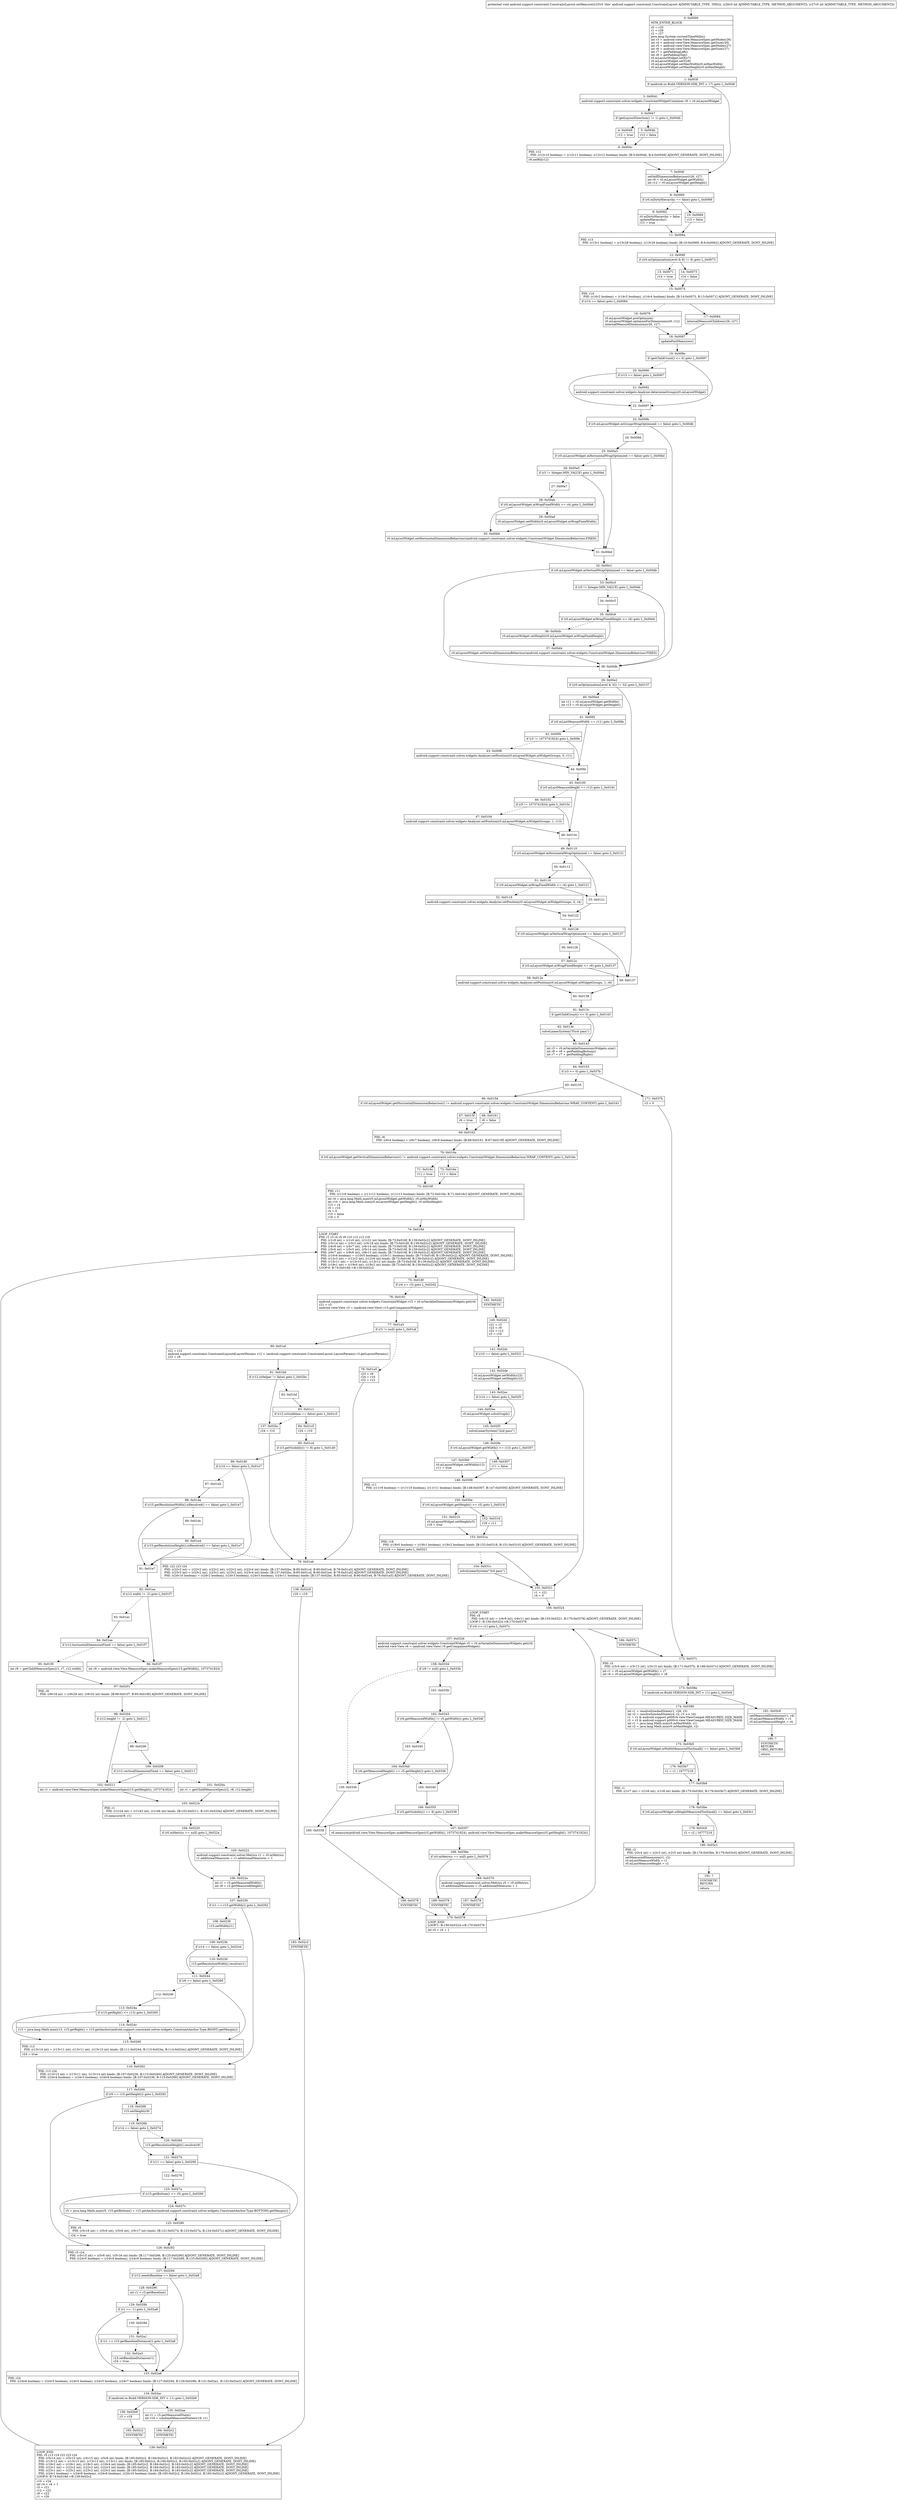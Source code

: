 digraph "CFG forandroid.support.constraint.ConstraintLayout.onMeasure(II)V" {
Node_0 [shape=record,label="{0\:\ 0x0000|MTH_ENTER_BLOCK\l|r0 = r25\lr1 = r26\lr2 = r27\ljava.lang.System.currentTimeMillis()\lint r3 = android.view.View.MeasureSpec.getMode(r26)\lint r4 = android.view.View.MeasureSpec.getSize(r26)\lint r5 = android.view.View.MeasureSpec.getMode(r27)\lint r6 = android.view.View.MeasureSpec.getSize(r27)\lint r7 = getPaddingLeft()\lint r8 = getPaddingTop()\lr0.mLayoutWidget.setX(r7)\lr0.mLayoutWidget.setY(r8)\lr0.mLayoutWidget.setMaxWidth(r0.mMaxWidth)\lr0.mLayoutWidget.setMaxHeight(r0.mMaxHeight)\l}"];
Node_1 [shape=record,label="{1\:\ 0x003f|if (android.os.Build.VERSION.SDK_INT \< 17) goto L_0x004f\l}"];
Node_2 [shape=record,label="{2\:\ 0x0041|android.support.constraint.solver.widgets.ConstraintWidgetContainer r9 = r0.mLayoutWidget\l}"];
Node_3 [shape=record,label="{3\:\ 0x0047|if (getLayoutDirection() != 1) goto L_0x004b\l}"];
Node_4 [shape=record,label="{4\:\ 0x0049|r12 = true\l}"];
Node_5 [shape=record,label="{5\:\ 0x004b|r12 = false\l}"];
Node_6 [shape=record,label="{6\:\ 0x004c|PHI: r12 \l  PHI: (r12v10 boolean) = (r12v11 boolean), (r12v12 boolean) binds: [B:5:0x004b, B:4:0x0049] A[DONT_GENERATE, DONT_INLINE]\l|r9.setRtl(r12)\l}"];
Node_7 [shape=record,label="{7\:\ 0x004f|setSelfDimensionBehaviour(r26, r27)\lint r9 = r0.mLayoutWidget.getWidth()\lint r12 = r0.mLayoutWidget.getHeight()\l}"];
Node_8 [shape=record,label="{8\:\ 0x0060|if (r0.mDirtyHierarchy == false) goto L_0x0069\l}"];
Node_9 [shape=record,label="{9\:\ 0x0062|r0.mDirtyHierarchy = false\lupdateHierarchy()\lr13 = true\l}"];
Node_10 [shape=record,label="{10\:\ 0x0069|r13 = false\l}"];
Node_11 [shape=record,label="{11\:\ 0x006a|PHI: r13 \l  PHI: (r13v1 boolean) = (r13v28 boolean), (r13v29 boolean) binds: [B:10:0x0069, B:9:0x0062] A[DONT_GENERATE, DONT_INLINE]\l}"];
Node_12 [shape=record,label="{12\:\ 0x006f|if ((r0.mOptimizationLevel & 8) != 8) goto L_0x0073\l}"];
Node_13 [shape=record,label="{13\:\ 0x0071|r14 = true\l}"];
Node_14 [shape=record,label="{14\:\ 0x0073|r14 = false\l}"];
Node_15 [shape=record,label="{15\:\ 0x0074|PHI: r14 \l  PHI: (r14v2 boolean) = (r14v3 boolean), (r14v4 boolean) binds: [B:14:0x0073, B:13:0x0071] A[DONT_GENERATE, DONT_INLINE]\l|if (r14 == false) goto L_0x0084\l}"];
Node_16 [shape=record,label="{16\:\ 0x0076|r0.mLayoutWidget.preOptimize()\lr0.mLayoutWidget.optimizeForDimensions(r9, r12)\linternalMeasureDimensions(r26, r27)\l}"];
Node_17 [shape=record,label="{17\:\ 0x0084|internalMeasureChildren(r26, r27)\l}"];
Node_18 [shape=record,label="{18\:\ 0x0087|updatePostMeasures()\l}"];
Node_19 [shape=record,label="{19\:\ 0x008e|if (getChildCount() \<= 0) goto L_0x0097\l}"];
Node_20 [shape=record,label="{20\:\ 0x0090|if (r13 == false) goto L_0x0097\l}"];
Node_21 [shape=record,label="{21\:\ 0x0092|android.support.constraint.solver.widgets.Analyzer.determineGroups(r0.mLayoutWidget)\l}"];
Node_22 [shape=record,label="{22\:\ 0x0097}"];
Node_23 [shape=record,label="{23\:\ 0x009b|if (r0.mLayoutWidget.mGroupsWrapOptimized == false) goto L_0x00db\l}"];
Node_24 [shape=record,label="{24\:\ 0x009d}"];
Node_25 [shape=record,label="{25\:\ 0x00a3|if (r0.mLayoutWidget.mHorizontalWrapOptimized == false) goto L_0x00bd\l}"];
Node_26 [shape=record,label="{26\:\ 0x00a5|if (r3 != Integer.MIN_VALUE) goto L_0x00bd\l}"];
Node_27 [shape=record,label="{27\:\ 0x00a7}"];
Node_28 [shape=record,label="{28\:\ 0x00ab|if (r0.mLayoutWidget.mWrapFixedWidth \>= r4) goto L_0x00b6\l}"];
Node_29 [shape=record,label="{29\:\ 0x00ad|r0.mLayoutWidget.setWidth(r0.mLayoutWidget.mWrapFixedWidth)\l}"];
Node_30 [shape=record,label="{30\:\ 0x00b6|r0.mLayoutWidget.setHorizontalDimensionBehaviour(android.support.constraint.solver.widgets.ConstraintWidget.DimensionBehaviour.FIXED)\l}"];
Node_31 [shape=record,label="{31\:\ 0x00bd}"];
Node_32 [shape=record,label="{32\:\ 0x00c1|if (r0.mLayoutWidget.mVerticalWrapOptimized == false) goto L_0x00db\l}"];
Node_33 [shape=record,label="{33\:\ 0x00c3|if (r5 != Integer.MIN_VALUE) goto L_0x00db\l}"];
Node_34 [shape=record,label="{34\:\ 0x00c5}"];
Node_35 [shape=record,label="{35\:\ 0x00c9|if (r0.mLayoutWidget.mWrapFixedHeight \>= r6) goto L_0x00d4\l}"];
Node_36 [shape=record,label="{36\:\ 0x00cb|r0.mLayoutWidget.setHeight(r0.mLayoutWidget.mWrapFixedHeight)\l}"];
Node_37 [shape=record,label="{37\:\ 0x00d4|r0.mLayoutWidget.setVerticalDimensionBehaviour(android.support.constraint.solver.widgets.ConstraintWidget.DimensionBehaviour.FIXED)\l}"];
Node_38 [shape=record,label="{38\:\ 0x00db}"];
Node_39 [shape=record,label="{39\:\ 0x00e2|if ((r0.mOptimizationLevel & 32) != 32) goto L_0x0137\l}"];
Node_40 [shape=record,label="{40\:\ 0x00e4|int r11 = r0.mLayoutWidget.getWidth()\lint r13 = r0.mLayoutWidget.getHeight()\l}"];
Node_41 [shape=record,label="{41\:\ 0x00f2|if (r0.mLastMeasureWidth == r11) goto L_0x00fe\l}"];
Node_42 [shape=record,label="{42\:\ 0x00f4|if (r3 != 1073741824) goto L_0x00fe\l}"];
Node_43 [shape=record,label="{43\:\ 0x00f6|android.support.constraint.solver.widgets.Analyzer.setPosition(r0.mLayoutWidget.mWidgetGroups, 0, r11)\l}"];
Node_44 [shape=record,label="{44\:\ 0x00fe}"];
Node_45 [shape=record,label="{45\:\ 0x0100|if (r0.mLastMeasureHeight == r13) goto L_0x010c\l}"];
Node_46 [shape=record,label="{46\:\ 0x0102|if (r5 != 1073741824) goto L_0x010c\l}"];
Node_47 [shape=record,label="{47\:\ 0x0104|android.support.constraint.solver.widgets.Analyzer.setPosition(r0.mLayoutWidget.mWidgetGroups, 1, r13)\l}"];
Node_48 [shape=record,label="{48\:\ 0x010c}"];
Node_49 [shape=record,label="{49\:\ 0x0110|if (r0.mLayoutWidget.mHorizontalWrapOptimized == false) goto L_0x0121\l}"];
Node_50 [shape=record,label="{50\:\ 0x0112}"];
Node_51 [shape=record,label="{51\:\ 0x0116|if (r0.mLayoutWidget.mWrapFixedWidth \<= r4) goto L_0x0121\l}"];
Node_52 [shape=record,label="{52\:\ 0x0118|android.support.constraint.solver.widgets.Analyzer.setPosition(r0.mLayoutWidget.mWidgetGroups, 0, r4)\l}"];
Node_53 [shape=record,label="{53\:\ 0x0121}"];
Node_54 [shape=record,label="{54\:\ 0x0122}"];
Node_55 [shape=record,label="{55\:\ 0x0126|if (r0.mLayoutWidget.mVerticalWrapOptimized == false) goto L_0x0137\l}"];
Node_56 [shape=record,label="{56\:\ 0x0128}"];
Node_57 [shape=record,label="{57\:\ 0x012c|if (r0.mLayoutWidget.mWrapFixedHeight \<= r6) goto L_0x0137\l}"];
Node_58 [shape=record,label="{58\:\ 0x012e|android.support.constraint.solver.widgets.Analyzer.setPosition(r0.mLayoutWidget.mWidgetGroups, 1, r6)\l}"];
Node_59 [shape=record,label="{59\:\ 0x0137}"];
Node_60 [shape=record,label="{60\:\ 0x0138}"];
Node_61 [shape=record,label="{61\:\ 0x013c|if (getChildCount() \<= 0) goto L_0x0143\l}"];
Node_62 [shape=record,label="{62\:\ 0x013e|solveLinearSystem(\"First pass\")\l}"];
Node_63 [shape=record,label="{63\:\ 0x0143|int r3 = r0.mVariableDimensionsWidgets.size()\lint r8 = r8 + getPaddingBottom()\lint r7 = r7 + getPaddingRight()\l}"];
Node_64 [shape=record,label="{64\:\ 0x0153|if (r3 \<= 0) goto L_0x037b\l}"];
Node_65 [shape=record,label="{65\:\ 0x0155}"];
Node_66 [shape=record,label="{66\:\ 0x015d|if (r0.mLayoutWidget.getHorizontalDimensionBehaviour() != android.support.constraint.solver.widgets.ConstraintWidget.DimensionBehaviour.WRAP_CONTENT) goto L_0x0161\l}"];
Node_67 [shape=record,label="{67\:\ 0x015f|r6 = true\l}"];
Node_68 [shape=record,label="{68\:\ 0x0161|r6 = false\l}"];
Node_69 [shape=record,label="{69\:\ 0x0162|PHI: r6 \l  PHI: (r6v4 boolean) = (r6v7 boolean), (r6v8 boolean) binds: [B:68:0x0161, B:67:0x015f] A[DONT_GENERATE, DONT_INLINE]\l}"];
Node_70 [shape=record,label="{70\:\ 0x016a|if (r0.mLayoutWidget.getVerticalDimensionBehaviour() != android.support.constraint.solver.widgets.ConstraintWidget.DimensionBehaviour.WRAP_CONTENT) goto L_0x016e\l}"];
Node_71 [shape=record,label="{71\:\ 0x016c|r11 = true\l}"];
Node_72 [shape=record,label="{72\:\ 0x016e|r11 = false\l}"];
Node_73 [shape=record,label="{73\:\ 0x016f|PHI: r11 \l  PHI: (r11v6 boolean) = (r11v12 boolean), (r11v13 boolean) binds: [B:72:0x016e, B:71:0x016c] A[DONT_GENERATE, DONT_INLINE]\l|int r4 = java.lang.Math.max(r0.mLayoutWidget.getWidth(), r0.mMinWidth)\lint r10 = java.lang.Math.max(r0.mLayoutWidget.getHeight(), r0.mMinHeight)\lr13 = r4\lr5 = r10\lr4 = 0\lr10 = false\lr19 = 0\l}"];
Node_74 [shape=record,label="{74\:\ 0x018d|LOOP_START\lPHI: r1 r3 r4 r5 r9 r10 r12 r13 r19 \l  PHI: (r1v9 int) = (r1v0 int), (r1v22 int) binds: [B:73:0x016f, B:139:0x02c2] A[DONT_GENERATE, DONT_INLINE]\l  PHI: (r3v14 int) = (r3v3 int), (r3v18 int) binds: [B:73:0x016f, B:139:0x02c2] A[DONT_GENERATE, DONT_INLINE]\l  PHI: (r4v8 int) = (r4v7 int), (r4v14 int) binds: [B:73:0x016f, B:139:0x02c2] A[DONT_GENERATE, DONT_INLINE]\l  PHI: (r5v6 int) = (r5v5 int), (r5v14 int) binds: [B:73:0x016f, B:139:0x02c2] A[DONT_GENERATE, DONT_INLINE]\l  PHI: (r9v7 int) = (r9v6 int), (r9v13 int) binds: [B:73:0x016f, B:139:0x02c2] A[DONT_GENERATE, DONT_INLINE]\l  PHI: (r10v6 boolean) = (r10v5 boolean), (r10v11 boolean) binds: [B:73:0x016f, B:139:0x02c2] A[DONT_GENERATE, DONT_INLINE]\l  PHI: (r12v3 int) = (r12v2 int), (r12v6 int) binds: [B:73:0x016f, B:139:0x02c2] A[DONT_GENERATE, DONT_INLINE]\l  PHI: (r13v11 int) = (r13v10 int), (r13v12 int) binds: [B:73:0x016f, B:139:0x02c2] A[DONT_GENERATE, DONT_INLINE]\l  PHI: (r19v1 int) = (r19v0 int), (r19v2 int) binds: [B:73:0x016f, B:139:0x02c2] A[DONT_GENERATE, DONT_INLINE]\lLOOP:0: B:74:0x018d\-\>B:139:0x02c2\l}"];
Node_75 [shape=record,label="{75\:\ 0x018f|if (r4 \>= r3) goto L_0x02d2\l}"];
Node_76 [shape=record,label="{76\:\ 0x0191|android.support.constraint.solver.widgets.ConstraintWidget r15 = r0.mVariableDimensionsWidgets.get(r4)\lr21 = r3\landroid.view.View r3 = (android.view.View) r15.getCompanionWidget()\l}"];
Node_77 [shape=record,label="{77\:\ 0x01a3|if (r3 != null) goto L_0x01af\l}"];
Node_78 [shape=record,label="{78\:\ 0x01a5|r23 = r9\lr24 = r10\lr22 = r12\l}"];
Node_79 [shape=record,label="{79\:\ 0x01ab|PHI: r22 r23 r24 \l  PHI: (r22v3 int) = (r22v2 int), (r22v2 int), (r22v2 int), (r22v4 int) binds: [B:137:0x02bc, B:85:0x01cd, B:90:0x01e4, B:78:0x01a5] A[DONT_GENERATE, DONT_INLINE]\l  PHI: (r23v3 int) = (r23v2 int), (r23v2 int), (r23v2 int), (r23v4 int) binds: [B:137:0x02bc, B:85:0x01cd, B:90:0x01e4, B:78:0x01a5] A[DONT_GENERATE, DONT_INLINE]\l  PHI: (r24v10 boolean) = (r24v2 boolean), (r24v3 boolean), (r24v3 boolean), (r24v11 boolean) binds: [B:137:0x02bc, B:85:0x01cd, B:90:0x01e4, B:78:0x01a5] A[DONT_GENERATE, DONT_INLINE]\l}"];
Node_80 [shape=record,label="{80\:\ 0x01af|r22 = r12\landroid.support.constraint.ConstraintLayout$LayoutParams r12 = (android.support.constraint.ConstraintLayout.LayoutParams) r3.getLayoutParams()\lr23 = r9\l}"];
Node_81 [shape=record,label="{81\:\ 0x01bd|if (r12.isHelper != false) goto L_0x02bc\l}"];
Node_82 [shape=record,label="{82\:\ 0x01bf}"];
Node_83 [shape=record,label="{83\:\ 0x01c1|if (r12.isGuideline == false) goto L_0x01c5\l}"];
Node_84 [shape=record,label="{84\:\ 0x01c5|r24 = r10\l}"];
Node_85 [shape=record,label="{85\:\ 0x01cd|if (r3.getVisibility() != 8) goto L_0x01d0\l}"];
Node_86 [shape=record,label="{86\:\ 0x01d0|if (r14 == false) goto L_0x01e7\l}"];
Node_87 [shape=record,label="{87\:\ 0x01d2}"];
Node_88 [shape=record,label="{88\:\ 0x01da|if (r15.getResolutionWidth().isResolved() == false) goto L_0x01e7\l}"];
Node_89 [shape=record,label="{89\:\ 0x01dc}"];
Node_90 [shape=record,label="{90\:\ 0x01e4|if (r15.getResolutionHeight().isResolved() == false) goto L_0x01e7\l}"];
Node_91 [shape=record,label="{91\:\ 0x01e7}"];
Node_92 [shape=record,label="{92\:\ 0x01ea|if (r12.width != \-2) goto L_0x01f7\l}"];
Node_93 [shape=record,label="{93\:\ 0x01ec}"];
Node_94 [shape=record,label="{94\:\ 0x01ee|if (r12.horizontalDimensionFixed == false) goto L_0x01f7\l}"];
Node_95 [shape=record,label="{95\:\ 0x01f0|int r9 = getChildMeasureSpec(r1, r7, r12.width)\l}"];
Node_96 [shape=record,label="{96\:\ 0x01f7|int r9 = android.view.View.MeasureSpec.makeMeasureSpec(r15.getWidth(), 1073741824)\l}"];
Node_97 [shape=record,label="{97\:\ 0x0201|PHI: r9 \l  PHI: (r9v18 int) = (r9v29 int), (r9v32 int) binds: [B:96:0x01f7, B:95:0x01f0] A[DONT_GENERATE, DONT_INLINE]\l}"];
Node_98 [shape=record,label="{98\:\ 0x0204|if (r12.height != \-2) goto L_0x0211\l}"];
Node_99 [shape=record,label="{99\:\ 0x0206}"];
Node_100 [shape=record,label="{100\:\ 0x0208|if (r12.verticalDimensionFixed == false) goto L_0x0211\l}"];
Node_101 [shape=record,label="{101\:\ 0x020a|int r1 = getChildMeasureSpec(r2, r8, r12.height)\l}"];
Node_102 [shape=record,label="{102\:\ 0x0211|int r1 = android.view.View.MeasureSpec.makeMeasureSpec(r15.getHeight(), 1073741824)\l}"];
Node_103 [shape=record,label="{103\:\ 0x021b|PHI: r1 \l  PHI: (r1v24 int) = (r1v43 int), (r1v46 int) binds: [B:102:0x0211, B:101:0x020a] A[DONT_GENERATE, DONT_INLINE]\l|r3.measure(r9, r1)\l}"];
Node_104 [shape=record,label="{104\:\ 0x0220|if (r0.mMetrics == null) goto L_0x022a\l}"];
Node_105 [shape=record,label="{105\:\ 0x0222|android.support.constraint.solver.Metrics r1 = r0.mMetrics\lr1.additionalMeasures = r1.additionalMeasures + 1\l}"];
Node_106 [shape=record,label="{106\:\ 0x022a|int r1 = r3.getMeasuredWidth()\lint r9 = r3.getMeasuredHeight()\l}"];
Node_107 [shape=record,label="{107\:\ 0x0236|if (r1 == r15.getWidth()) goto L_0x0262\l}"];
Node_108 [shape=record,label="{108\:\ 0x0238|r15.setWidth(r1)\l}"];
Node_109 [shape=record,label="{109\:\ 0x023b|if (r14 == false) goto L_0x0244\l}"];
Node_110 [shape=record,label="{110\:\ 0x023d|r15.getResolutionWidth().resolve(r1)\l}"];
Node_111 [shape=record,label="{111\:\ 0x0244|if (r6 == false) goto L_0x0260\l}"];
Node_112 [shape=record,label="{112\:\ 0x0246}"];
Node_113 [shape=record,label="{113\:\ 0x024a|if (r15.getRight() \<= r13) goto L_0x0260\l}"];
Node_114 [shape=record,label="{114\:\ 0x024c|r13 = java.lang.Math.max(r13, r15.getRight() + r15.getAnchor(android.support.constraint.solver.widgets.ConstraintAnchor.Type.RIGHT).getMargin())\l}"];
Node_115 [shape=record,label="{115\:\ 0x0260|PHI: r13 \l  PHI: (r13v14 int) = (r13v11 int), (r13v11 int), (r13v15 int) binds: [B:111:0x0244, B:113:0x024a, B:114:0x024c] A[DONT_GENERATE, DONT_INLINE]\l|r24 = true\l}"];
Node_116 [shape=record,label="{116\:\ 0x0262|PHI: r13 r24 \l  PHI: (r13v13 int) = (r13v11 int), (r13v14 int) binds: [B:107:0x0236, B:115:0x0260] A[DONT_GENERATE, DONT_INLINE]\l  PHI: (r24v4 boolean) = (r24v3 boolean), (r24v9 boolean) binds: [B:107:0x0236, B:115:0x0260] A[DONT_GENERATE, DONT_INLINE]\l}"];
Node_117 [shape=record,label="{117\:\ 0x0266|if (r9 == r15.getHeight()) goto L_0x0292\l}"];
Node_118 [shape=record,label="{118\:\ 0x0268|r15.setHeight(r9)\l}"];
Node_119 [shape=record,label="{119\:\ 0x026b|if (r14 == false) goto L_0x0274\l}"];
Node_120 [shape=record,label="{120\:\ 0x026d|r15.getResolutionHeight().resolve(r9)\l}"];
Node_121 [shape=record,label="{121\:\ 0x0274|if (r11 == false) goto L_0x0290\l}"];
Node_122 [shape=record,label="{122\:\ 0x0276}"];
Node_123 [shape=record,label="{123\:\ 0x027a|if (r15.getBottom() \<= r5) goto L_0x0290\l}"];
Node_124 [shape=record,label="{124\:\ 0x027c|r5 = java.lang.Math.max(r5, r15.getBottom() + r15.getAnchor(android.support.constraint.solver.widgets.ConstraintAnchor.Type.BOTTOM).getMargin())\l}"];
Node_125 [shape=record,label="{125\:\ 0x0290|PHI: r5 \l  PHI: (r5v16 int) = (r5v6 int), (r5v6 int), (r5v17 int) binds: [B:121:0x0274, B:123:0x027a, B:124:0x027c] A[DONT_GENERATE, DONT_INLINE]\l|r24 = true\l}"];
Node_126 [shape=record,label="{126\:\ 0x0292|PHI: r5 r24 \l  PHI: (r5v15 int) = (r5v6 int), (r5v16 int) binds: [B:117:0x0266, B:125:0x0290] A[DONT_GENERATE, DONT_INLINE]\l  PHI: (r24v5 boolean) = (r24v4 boolean), (r24v8 boolean) binds: [B:117:0x0266, B:125:0x0290] A[DONT_GENERATE, DONT_INLINE]\l}"];
Node_127 [shape=record,label="{127\:\ 0x0294|if (r12.needsBaseline == false) goto L_0x02a8\l}"];
Node_128 [shape=record,label="{128\:\ 0x0296|int r1 = r3.getBaseline()\l}"];
Node_129 [shape=record,label="{129\:\ 0x029b|if (r1 == \-1) goto L_0x02a8\l}"];
Node_130 [shape=record,label="{130\:\ 0x029d}"];
Node_131 [shape=record,label="{131\:\ 0x02a1|if (r1 == r15.getBaselineDistance()) goto L_0x02a8\l}"];
Node_132 [shape=record,label="{132\:\ 0x02a3|r15.setBaselineDistance(r1)\lr24 = true\l}"];
Node_133 [shape=record,label="{133\:\ 0x02a8|PHI: r24 \l  PHI: (r24v6 boolean) = (r24v5 boolean), (r24v5 boolean), (r24v5 boolean), (r24v7 boolean) binds: [B:127:0x0294, B:129:0x029b, B:131:0x02a1, B:132:0x02a3] A[DONT_GENERATE, DONT_INLINE]\l}"];
Node_134 [shape=record,label="{134\:\ 0x02ac|if (android.os.Build.VERSION.SDK_INT \< 11) goto L_0x02b9\l}"];
Node_135 [shape=record,label="{135\:\ 0x02ae|int r1 = r3.getMeasuredState()\lint r19 = combineMeasuredStates(r19, r1)\l}"];
Node_136 [shape=record,label="{136\:\ 0x02b9|r3 = r19\l}"];
Node_137 [shape=record,label="{137\:\ 0x02bc|r24 = r10\l}"];
Node_138 [shape=record,label="{138\:\ 0x02c0|r19 = r19\l}"];
Node_139 [shape=record,label="{139\:\ 0x02c2|LOOP_END\lPHI: r5 r13 r19 r22 r23 r24 \l  PHI: (r5v14 int) = (r5v15 int), (r5v15 int), (r5v6 int) binds: [B:185:0x02c2, B:184:0x02c2, B:183:0x02c2] A[DONT_GENERATE, DONT_INLINE]\l  PHI: (r13v12 int) = (r13v13 int), (r13v13 int), (r13v11 int) binds: [B:185:0x02c2, B:184:0x02c2, B:183:0x02c2] A[DONT_GENERATE, DONT_INLINE]\l  PHI: (r19v2 int) = (r19v1 int), (r19v3 int), (r19v4 int) binds: [B:185:0x02c2, B:184:0x02c2, B:183:0x02c2] A[DONT_GENERATE, DONT_INLINE]\l  PHI: (r22v1 int) = (r22v2 int), (r22v2 int), (r22v3 int) binds: [B:185:0x02c2, B:184:0x02c2, B:183:0x02c2] A[DONT_GENERATE, DONT_INLINE]\l  PHI: (r23v1 int) = (r23v2 int), (r23v2 int), (r23v3 int) binds: [B:185:0x02c2, B:184:0x02c2, B:183:0x02c2] A[DONT_GENERATE, DONT_INLINE]\l  PHI: (r24v1 boolean) = (r24v6 boolean), (r24v6 boolean), (r24v10 boolean) binds: [B:185:0x02c2, B:184:0x02c2, B:183:0x02c2] A[DONT_GENERATE, DONT_INLINE]\lLOOP:0: B:74:0x018d\-\>B:139:0x02c2\l|r10 = r24\lint r4 = r4 + 1\lr3 = r21\lr12 = r22\lr9 = r23\lr1 = r26\l}"];
Node_140 [shape=record,label="{140\:\ 0x02d2|r21 = r3\lr23 = r9\lr22 = r12\lr3 = r19\l}"];
Node_141 [shape=record,label="{141\:\ 0x02dc|if (r10 == false) goto L_0x0321\l}"];
Node_142 [shape=record,label="{142\:\ 0x02de|r0.mLayoutWidget.setWidth(r23)\lr0.mLayoutWidget.setHeight(r22)\l}"];
Node_143 [shape=record,label="{143\:\ 0x02ec|if (r14 == false) goto L_0x02f3\l}"];
Node_144 [shape=record,label="{144\:\ 0x02ee|r0.mLayoutWidget.solveGraph()\l}"];
Node_145 [shape=record,label="{145\:\ 0x02f3|solveLinearSystem(\"2nd pass\")\l}"];
Node_146 [shape=record,label="{146\:\ 0x02fe|if (r0.mLayoutWidget.getWidth() \>= r13) goto L_0x0307\l}"];
Node_147 [shape=record,label="{147\:\ 0x0300|r0.mLayoutWidget.setWidth(r13)\lr11 = true\l}"];
Node_148 [shape=record,label="{148\:\ 0x0307|r11 = false\l}"];
Node_149 [shape=record,label="{149\:\ 0x0308|PHI: r11 \l  PHI: (r11v9 boolean) = (r11v10 boolean), (r11v11 boolean) binds: [B:148:0x0307, B:147:0x0300] A[DONT_GENERATE, DONT_INLINE]\l}"];
Node_150 [shape=record,label="{150\:\ 0x030e|if (r0.mLayoutWidget.getHeight() \>= r5) goto L_0x0318\l}"];
Node_151 [shape=record,label="{151\:\ 0x0310|r0.mLayoutWidget.setHeight(r5)\lr18 = true\l}"];
Node_152 [shape=record,label="{152\:\ 0x0318|r18 = r11\l}"];
Node_153 [shape=record,label="{153\:\ 0x031a|PHI: r18 \l  PHI: (r18v0 boolean) = (r18v1 boolean), (r18v2 boolean) binds: [B:152:0x0318, B:151:0x0310] A[DONT_GENERATE, DONT_INLINE]\l|if (r18 == false) goto L_0x0321\l}"];
Node_154 [shape=record,label="{154\:\ 0x031c|solveLinearSystem(\"3rd pass\")\l}"];
Node_155 [shape=record,label="{155\:\ 0x0321|r1 = r21\lr4 = 0\l}"];
Node_156 [shape=record,label="{156\:\ 0x0324|LOOP_START\lPHI: r4 \l  PHI: (r4v10 int) = (r4v9 int), (r4v11 int) binds: [B:155:0x0321, B:170:0x0378] A[DONT_GENERATE, DONT_INLINE]\lLOOP:1: B:156:0x0324\-\>B:170:0x0378\l|if (r4 \>= r1) goto L_0x037c\l}"];
Node_157 [shape=record,label="{157\:\ 0x0326|android.support.constraint.solver.widgets.ConstraintWidget r5 = r0.mVariableDimensionsWidgets.get(r4)\landroid.view.View r6 = (android.view.View) r5.getCompanionWidget()\l}"];
Node_158 [shape=record,label="{158\:\ 0x0334|if (r6 != null) goto L_0x033b\l}"];
Node_159 [shape=record,label="{159\:\ 0x0336}"];
Node_160 [shape=record,label="{160\:\ 0x0338}"];
Node_161 [shape=record,label="{161\:\ 0x033b}"];
Node_162 [shape=record,label="{162\:\ 0x0343|if (r6.getMeasuredWidth() != r5.getWidth()) goto L_0x034f\l}"];
Node_163 [shape=record,label="{163\:\ 0x0345}"];
Node_164 [shape=record,label="{164\:\ 0x034d|if (r6.getMeasuredHeight() == r5.getHeight()) goto L_0x0336\l}"];
Node_165 [shape=record,label="{165\:\ 0x034f}"];
Node_166 [shape=record,label="{166\:\ 0x0355|if (r5.getVisibility() == 8) goto L_0x0338\l}"];
Node_167 [shape=record,label="{167\:\ 0x0357|r6.measure(android.view.View.MeasureSpec.makeMeasureSpec(r5.getWidth(), 1073741824), android.view.View.MeasureSpec.makeMeasureSpec(r5.getHeight(), 1073741824))\l}"];
Node_168 [shape=record,label="{168\:\ 0x036e|if (r0.mMetrics == null) goto L_0x0378\l}"];
Node_169 [shape=record,label="{169\:\ 0x0370|android.support.constraint.solver.Metrics r5 = r0.mMetrics\lr5.additionalMeasures = r5.additionalMeasures + 1\l}"];
Node_170 [shape=record,label="{170\:\ 0x0378|LOOP_END\lLOOP:1: B:156:0x0324\-\>B:170:0x0378\l|int r4 = r4 + 1\l}"];
Node_171 [shape=record,label="{171\:\ 0x037b|r3 = 0\l}"];
Node_172 [shape=record,label="{172\:\ 0x037c|PHI: r3 \l  PHI: (r3v4 int) = (r3v13 int), (r3v15 int) binds: [B:171:0x037b, B:186:0x037c] A[DONT_GENERATE, DONT_INLINE]\l|int r1 = r0.mLayoutWidget.getWidth() + r7\lint r4 = r0.mLayoutWidget.getHeight() + r8\l}"];
Node_173 [shape=record,label="{173\:\ 0x038e|if (android.os.Build.VERSION.SDK_INT \< 11) goto L_0x03c9\l}"];
Node_174 [shape=record,label="{174\:\ 0x0390|int r1 = resolveSizeAndState(r1, r26, r3)\lint r2 = resolveSizeAndState(r4, r2, r3 \<\< 16)\lr1 = r1 & android.support.p000v4.view.ViewCompat.MEASURED_SIZE_MASK\lr2 = r2 & android.support.p000v4.view.ViewCompat.MEASURED_SIZE_MASK\lint r1 = java.lang.Math.min(r0.mMaxWidth, r1)\lint r2 = java.lang.Math.min(r0.mMaxHeight, r2)\l}"];
Node_175 [shape=record,label="{175\:\ 0x03b5|if (r0.mLayoutWidget.isWidthMeasuredTooSmall() == false) goto L_0x03b8\l}"];
Node_176 [shape=record,label="{176\:\ 0x03b7|r1 = r1 \| 16777216\l}"];
Node_177 [shape=record,label="{177\:\ 0x03b8|PHI: r1 \l  PHI: (r1v7 int) = (r1v6 int), (r1v8 int) binds: [B:175:0x03b5, B:176:0x03b7] A[DONT_GENERATE, DONT_INLINE]\l}"];
Node_178 [shape=record,label="{178\:\ 0x03be|if (r0.mLayoutWidget.isHeightMeasuredTooSmall() == false) goto L_0x03c1\l}"];
Node_179 [shape=record,label="{179\:\ 0x03c0|r2 = r2 \| 16777216\l}"];
Node_180 [shape=record,label="{180\:\ 0x03c1|PHI: r2 \l  PHI: (r2v4 int) = (r2v3 int), (r2v5 int) binds: [B:178:0x03be, B:179:0x03c0] A[DONT_GENERATE, DONT_INLINE]\l|setMeasuredDimension(r1, r2)\lr0.mLastMeasureWidth = r1\lr0.mLastMeasureHeight = r2\l}"];
Node_181 [shape=record,label="{181\:\ 0x03c9|setMeasuredDimension(r1, r4)\lr0.mLastMeasureWidth = r1\lr0.mLastMeasureHeight = r4\l}"];
Node_182 [shape=record,label="{182\:\ 0x02d2|SYNTHETIC\l}"];
Node_183 [shape=record,label="{183\:\ 0x02c2|SYNTHETIC\l}"];
Node_184 [shape=record,label="{184\:\ 0x02c2|SYNTHETIC\l}"];
Node_185 [shape=record,label="{185\:\ 0x02c2|SYNTHETIC\l}"];
Node_186 [shape=record,label="{186\:\ 0x037c|SYNTHETIC\l}"];
Node_187 [shape=record,label="{187\:\ 0x0378|SYNTHETIC\l}"];
Node_188 [shape=record,label="{188\:\ 0x0378|SYNTHETIC\l}"];
Node_189 [shape=record,label="{189\:\ 0x0378|SYNTHETIC\l}"];
Node_190 [shape=record,label="{190\:\ ?|SYNTHETIC\lRETURN\lORIG_RETURN\l|return\l}"];
Node_191 [shape=record,label="{191\:\ ?|SYNTHETIC\lRETURN\l|return\l}"];
MethodNode[shape=record,label="{protected void android.support.constraint.ConstraintLayout.onMeasure((r25v0 'this' android.support.constraint.ConstraintLayout A[IMMUTABLE_TYPE, THIS]), (r26v0 int A[IMMUTABLE_TYPE, METHOD_ARGUMENT]), (r27v0 int A[IMMUTABLE_TYPE, METHOD_ARGUMENT])) }"];
MethodNode -> Node_0;
Node_0 -> Node_1;
Node_1 -> Node_2[style=dashed];
Node_1 -> Node_7;
Node_2 -> Node_3;
Node_3 -> Node_4[style=dashed];
Node_3 -> Node_5;
Node_4 -> Node_6;
Node_5 -> Node_6;
Node_6 -> Node_7;
Node_7 -> Node_8;
Node_8 -> Node_9[style=dashed];
Node_8 -> Node_10;
Node_9 -> Node_11;
Node_10 -> Node_11;
Node_11 -> Node_12;
Node_12 -> Node_13[style=dashed];
Node_12 -> Node_14;
Node_13 -> Node_15;
Node_14 -> Node_15;
Node_15 -> Node_16[style=dashed];
Node_15 -> Node_17;
Node_16 -> Node_18;
Node_17 -> Node_18;
Node_18 -> Node_19;
Node_19 -> Node_20[style=dashed];
Node_19 -> Node_22;
Node_20 -> Node_21[style=dashed];
Node_20 -> Node_22;
Node_21 -> Node_22;
Node_22 -> Node_23;
Node_23 -> Node_24[style=dashed];
Node_23 -> Node_38;
Node_24 -> Node_25;
Node_25 -> Node_26[style=dashed];
Node_25 -> Node_31;
Node_26 -> Node_27[style=dashed];
Node_26 -> Node_31;
Node_27 -> Node_28;
Node_28 -> Node_29[style=dashed];
Node_28 -> Node_30;
Node_29 -> Node_30;
Node_30 -> Node_31;
Node_31 -> Node_32;
Node_32 -> Node_33[style=dashed];
Node_32 -> Node_38;
Node_33 -> Node_34[style=dashed];
Node_33 -> Node_38;
Node_34 -> Node_35;
Node_35 -> Node_36[style=dashed];
Node_35 -> Node_37;
Node_36 -> Node_37;
Node_37 -> Node_38;
Node_38 -> Node_39;
Node_39 -> Node_40[style=dashed];
Node_39 -> Node_59;
Node_40 -> Node_41;
Node_41 -> Node_42[style=dashed];
Node_41 -> Node_44;
Node_42 -> Node_43[style=dashed];
Node_42 -> Node_44;
Node_43 -> Node_44;
Node_44 -> Node_45;
Node_45 -> Node_46[style=dashed];
Node_45 -> Node_48;
Node_46 -> Node_47[style=dashed];
Node_46 -> Node_48;
Node_47 -> Node_48;
Node_48 -> Node_49;
Node_49 -> Node_50[style=dashed];
Node_49 -> Node_53;
Node_50 -> Node_51;
Node_51 -> Node_52[style=dashed];
Node_51 -> Node_53;
Node_52 -> Node_54;
Node_53 -> Node_54;
Node_54 -> Node_55;
Node_55 -> Node_56[style=dashed];
Node_55 -> Node_59;
Node_56 -> Node_57;
Node_57 -> Node_58[style=dashed];
Node_57 -> Node_59;
Node_58 -> Node_60;
Node_59 -> Node_60;
Node_60 -> Node_61;
Node_61 -> Node_62[style=dashed];
Node_61 -> Node_63;
Node_62 -> Node_63;
Node_63 -> Node_64;
Node_64 -> Node_65[style=dashed];
Node_64 -> Node_171;
Node_65 -> Node_66;
Node_66 -> Node_67[style=dashed];
Node_66 -> Node_68;
Node_67 -> Node_69;
Node_68 -> Node_69;
Node_69 -> Node_70;
Node_70 -> Node_71[style=dashed];
Node_70 -> Node_72;
Node_71 -> Node_73;
Node_72 -> Node_73;
Node_73 -> Node_74;
Node_74 -> Node_75;
Node_75 -> Node_76[style=dashed];
Node_75 -> Node_182;
Node_76 -> Node_77;
Node_77 -> Node_78[style=dashed];
Node_77 -> Node_80;
Node_78 -> Node_79;
Node_79 -> Node_138;
Node_80 -> Node_81;
Node_81 -> Node_82[style=dashed];
Node_81 -> Node_137;
Node_82 -> Node_83;
Node_83 -> Node_84;
Node_83 -> Node_137[style=dashed];
Node_84 -> Node_85;
Node_85 -> Node_86;
Node_85 -> Node_79[style=dashed];
Node_86 -> Node_87[style=dashed];
Node_86 -> Node_91;
Node_87 -> Node_88;
Node_88 -> Node_89[style=dashed];
Node_88 -> Node_91;
Node_89 -> Node_90;
Node_90 -> Node_91;
Node_90 -> Node_79[style=dashed];
Node_91 -> Node_92;
Node_92 -> Node_93[style=dashed];
Node_92 -> Node_96;
Node_93 -> Node_94;
Node_94 -> Node_95[style=dashed];
Node_94 -> Node_96;
Node_95 -> Node_97;
Node_96 -> Node_97;
Node_97 -> Node_98;
Node_98 -> Node_99[style=dashed];
Node_98 -> Node_102;
Node_99 -> Node_100;
Node_100 -> Node_101[style=dashed];
Node_100 -> Node_102;
Node_101 -> Node_103;
Node_102 -> Node_103;
Node_103 -> Node_104;
Node_104 -> Node_105[style=dashed];
Node_104 -> Node_106;
Node_105 -> Node_106;
Node_106 -> Node_107;
Node_107 -> Node_108[style=dashed];
Node_107 -> Node_116;
Node_108 -> Node_109;
Node_109 -> Node_110[style=dashed];
Node_109 -> Node_111;
Node_110 -> Node_111;
Node_111 -> Node_112[style=dashed];
Node_111 -> Node_115;
Node_112 -> Node_113;
Node_113 -> Node_114[style=dashed];
Node_113 -> Node_115;
Node_114 -> Node_115;
Node_115 -> Node_116;
Node_116 -> Node_117;
Node_117 -> Node_118[style=dashed];
Node_117 -> Node_126;
Node_118 -> Node_119;
Node_119 -> Node_120[style=dashed];
Node_119 -> Node_121;
Node_120 -> Node_121;
Node_121 -> Node_122[style=dashed];
Node_121 -> Node_125;
Node_122 -> Node_123;
Node_123 -> Node_124[style=dashed];
Node_123 -> Node_125;
Node_124 -> Node_125;
Node_125 -> Node_126;
Node_126 -> Node_127;
Node_127 -> Node_128[style=dashed];
Node_127 -> Node_133;
Node_128 -> Node_129;
Node_129 -> Node_130[style=dashed];
Node_129 -> Node_133;
Node_130 -> Node_131;
Node_131 -> Node_132[style=dashed];
Node_131 -> Node_133;
Node_132 -> Node_133;
Node_133 -> Node_134;
Node_134 -> Node_135[style=dashed];
Node_134 -> Node_136;
Node_135 -> Node_184;
Node_136 -> Node_185;
Node_137 -> Node_79;
Node_138 -> Node_183;
Node_139 -> Node_74;
Node_140 -> Node_141;
Node_141 -> Node_142[style=dashed];
Node_141 -> Node_155;
Node_142 -> Node_143;
Node_143 -> Node_144[style=dashed];
Node_143 -> Node_145;
Node_144 -> Node_145;
Node_145 -> Node_146;
Node_146 -> Node_147[style=dashed];
Node_146 -> Node_148;
Node_147 -> Node_149;
Node_148 -> Node_149;
Node_149 -> Node_150;
Node_150 -> Node_151[style=dashed];
Node_150 -> Node_152;
Node_151 -> Node_153;
Node_152 -> Node_153;
Node_153 -> Node_154[style=dashed];
Node_153 -> Node_155;
Node_154 -> Node_155;
Node_155 -> Node_156;
Node_156 -> Node_157[style=dashed];
Node_156 -> Node_186;
Node_157 -> Node_158;
Node_158 -> Node_159[style=dashed];
Node_158 -> Node_161;
Node_159 -> Node_160;
Node_160 -> Node_188;
Node_161 -> Node_162;
Node_162 -> Node_163[style=dashed];
Node_162 -> Node_165;
Node_163 -> Node_164;
Node_164 -> Node_159;
Node_164 -> Node_165[style=dashed];
Node_165 -> Node_166;
Node_166 -> Node_160;
Node_166 -> Node_167[style=dashed];
Node_167 -> Node_168;
Node_168 -> Node_169[style=dashed];
Node_168 -> Node_189;
Node_169 -> Node_187;
Node_170 -> Node_156;
Node_171 -> Node_172;
Node_172 -> Node_173;
Node_173 -> Node_174[style=dashed];
Node_173 -> Node_181;
Node_174 -> Node_175;
Node_175 -> Node_176[style=dashed];
Node_175 -> Node_177;
Node_176 -> Node_177;
Node_177 -> Node_178;
Node_178 -> Node_179[style=dashed];
Node_178 -> Node_180;
Node_179 -> Node_180;
Node_180 -> Node_191;
Node_181 -> Node_190;
Node_182 -> Node_140;
Node_183 -> Node_139;
Node_184 -> Node_139;
Node_185 -> Node_139;
Node_186 -> Node_172;
Node_187 -> Node_170;
Node_188 -> Node_170;
Node_189 -> Node_170;
}


